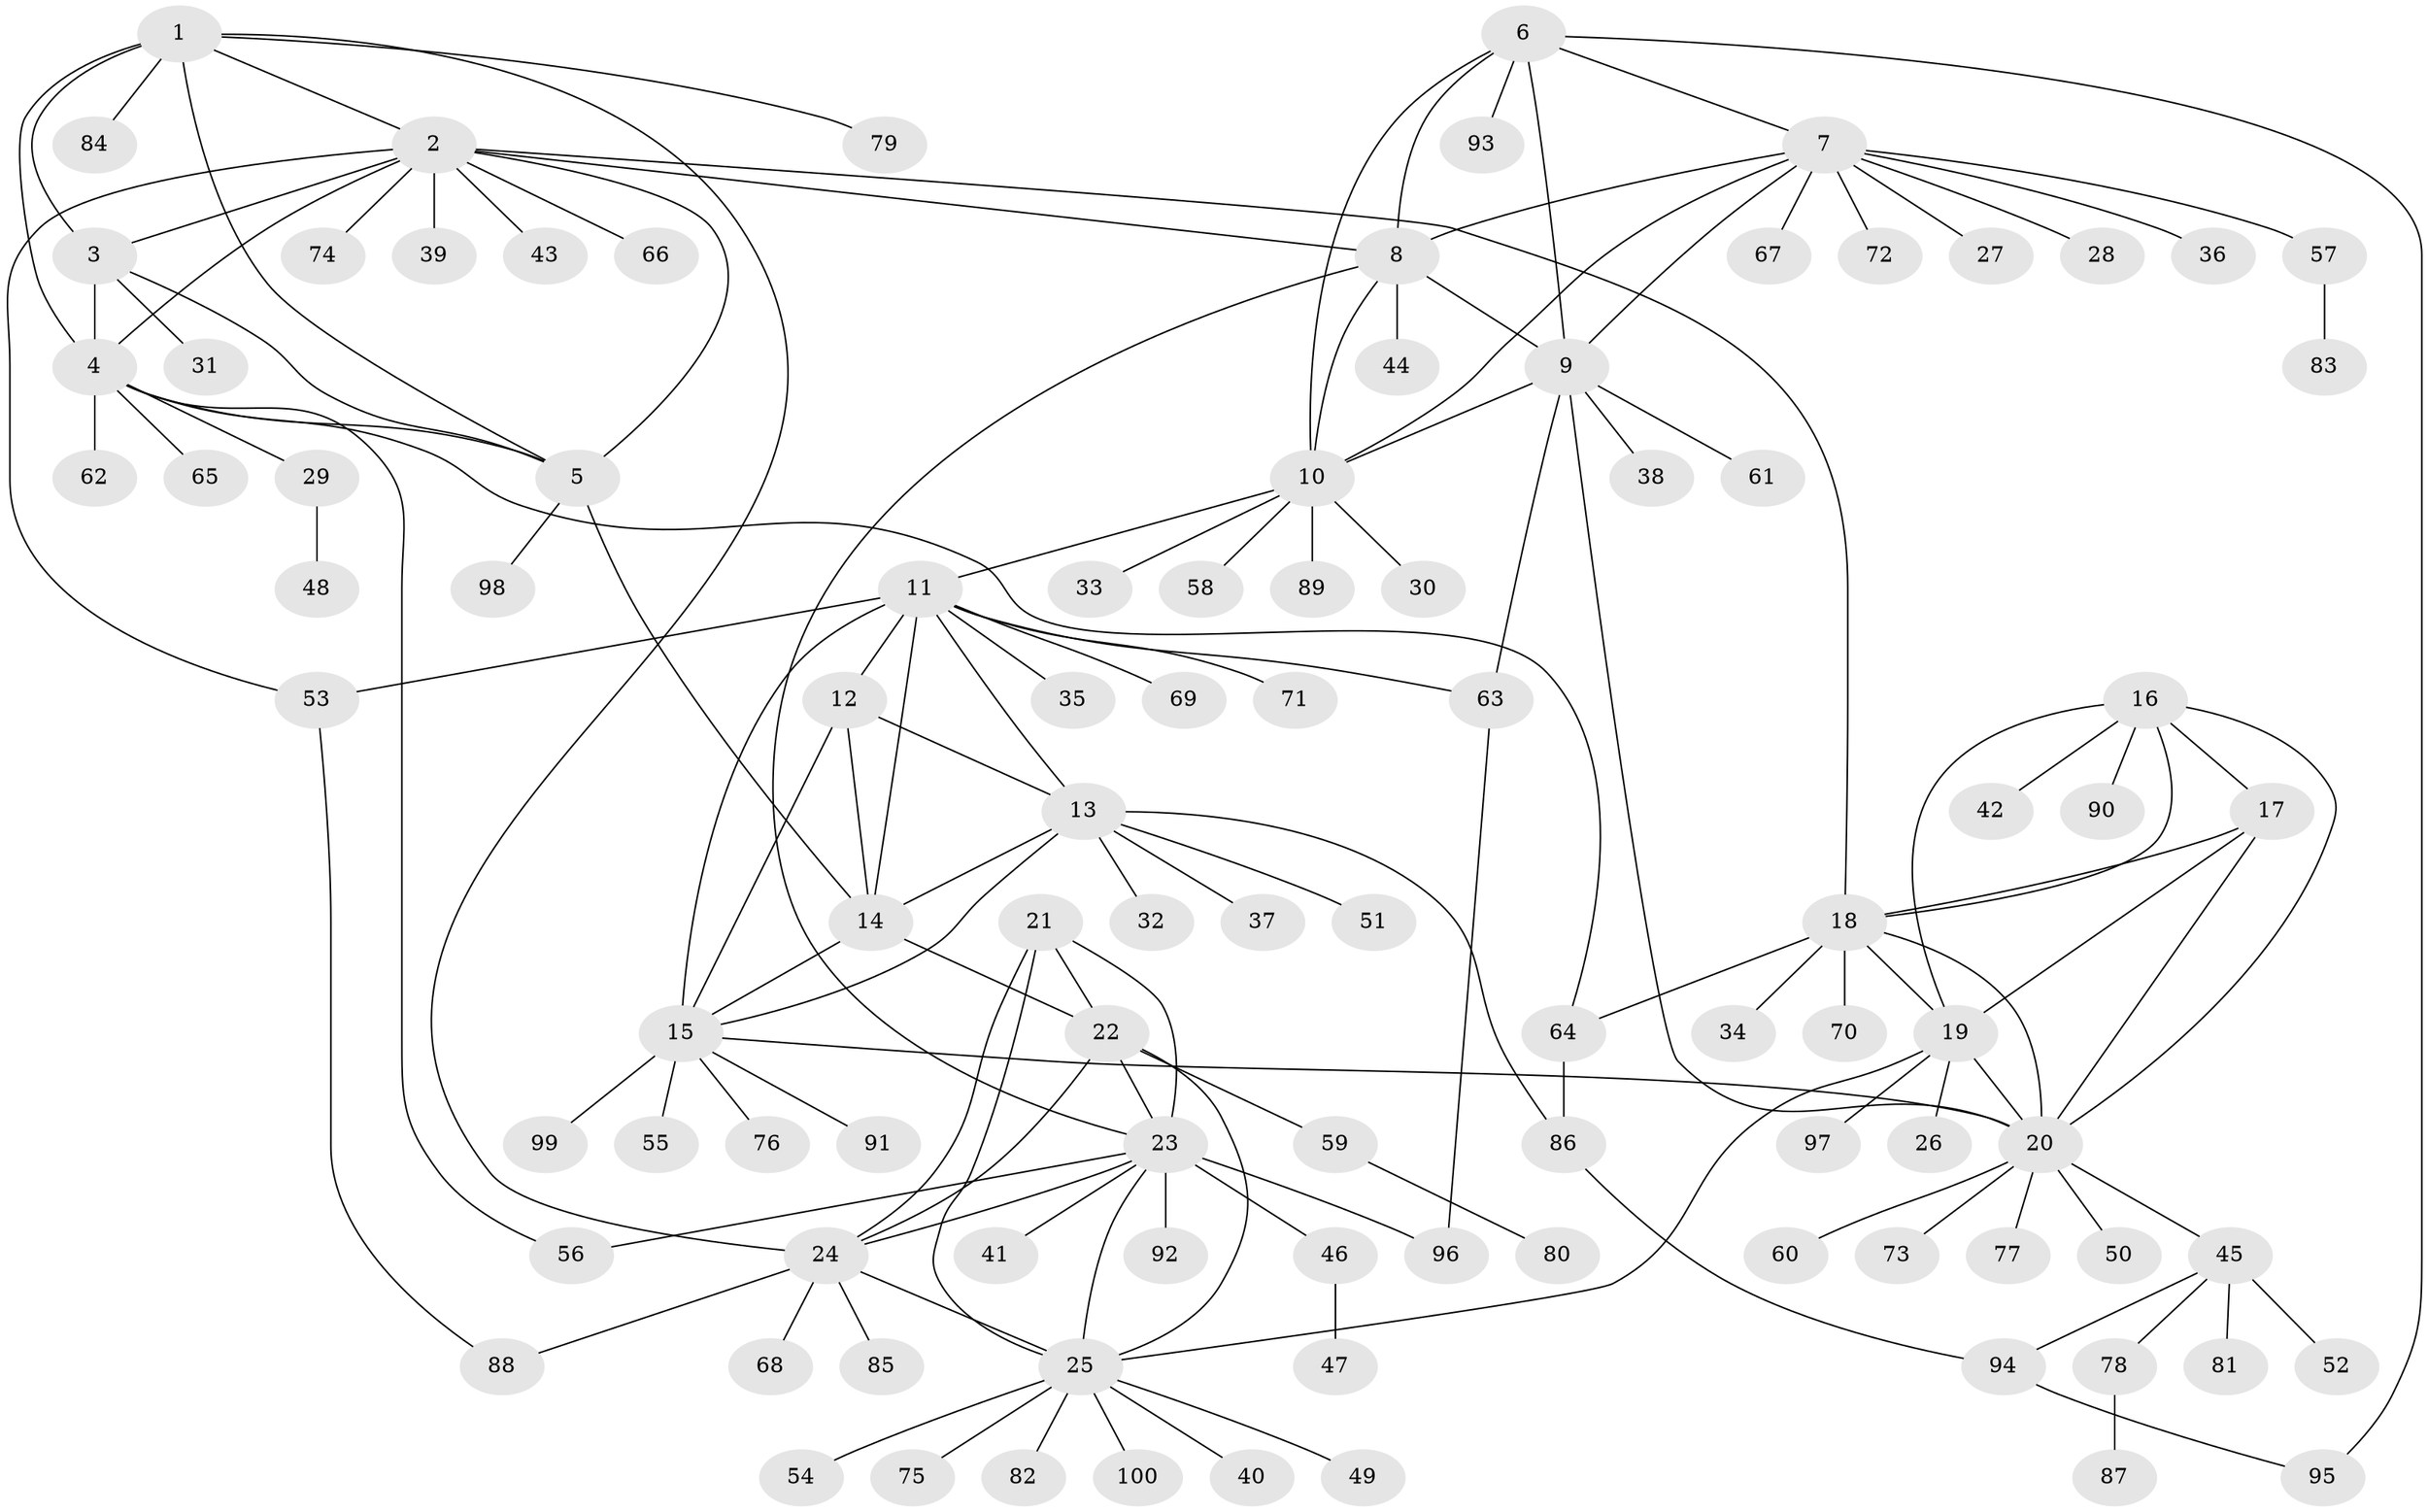 // Generated by graph-tools (version 1.1) at 2025/11/02/27/25 16:11:36]
// undirected, 100 vertices, 144 edges
graph export_dot {
graph [start="1"]
  node [color=gray90,style=filled];
  1;
  2;
  3;
  4;
  5;
  6;
  7;
  8;
  9;
  10;
  11;
  12;
  13;
  14;
  15;
  16;
  17;
  18;
  19;
  20;
  21;
  22;
  23;
  24;
  25;
  26;
  27;
  28;
  29;
  30;
  31;
  32;
  33;
  34;
  35;
  36;
  37;
  38;
  39;
  40;
  41;
  42;
  43;
  44;
  45;
  46;
  47;
  48;
  49;
  50;
  51;
  52;
  53;
  54;
  55;
  56;
  57;
  58;
  59;
  60;
  61;
  62;
  63;
  64;
  65;
  66;
  67;
  68;
  69;
  70;
  71;
  72;
  73;
  74;
  75;
  76;
  77;
  78;
  79;
  80;
  81;
  82;
  83;
  84;
  85;
  86;
  87;
  88;
  89;
  90;
  91;
  92;
  93;
  94;
  95;
  96;
  97;
  98;
  99;
  100;
  1 -- 2;
  1 -- 3;
  1 -- 4;
  1 -- 5;
  1 -- 24;
  1 -- 79;
  1 -- 84;
  2 -- 3;
  2 -- 4;
  2 -- 5;
  2 -- 8;
  2 -- 18;
  2 -- 39;
  2 -- 43;
  2 -- 53;
  2 -- 66;
  2 -- 74;
  3 -- 4;
  3 -- 5;
  3 -- 31;
  4 -- 5;
  4 -- 29;
  4 -- 56;
  4 -- 62;
  4 -- 64;
  4 -- 65;
  5 -- 14;
  5 -- 98;
  6 -- 7;
  6 -- 8;
  6 -- 9;
  6 -- 10;
  6 -- 93;
  6 -- 95;
  7 -- 8;
  7 -- 9;
  7 -- 10;
  7 -- 27;
  7 -- 28;
  7 -- 36;
  7 -- 57;
  7 -- 67;
  7 -- 72;
  8 -- 9;
  8 -- 10;
  8 -- 23;
  8 -- 44;
  9 -- 10;
  9 -- 20;
  9 -- 38;
  9 -- 61;
  9 -- 63;
  10 -- 11;
  10 -- 30;
  10 -- 33;
  10 -- 58;
  10 -- 89;
  11 -- 12;
  11 -- 13;
  11 -- 14;
  11 -- 15;
  11 -- 35;
  11 -- 53;
  11 -- 63;
  11 -- 69;
  11 -- 71;
  12 -- 13;
  12 -- 14;
  12 -- 15;
  13 -- 14;
  13 -- 15;
  13 -- 32;
  13 -- 37;
  13 -- 51;
  13 -- 86;
  14 -- 15;
  14 -- 22;
  15 -- 20;
  15 -- 55;
  15 -- 76;
  15 -- 91;
  15 -- 99;
  16 -- 17;
  16 -- 18;
  16 -- 19;
  16 -- 20;
  16 -- 42;
  16 -- 90;
  17 -- 18;
  17 -- 19;
  17 -- 20;
  18 -- 19;
  18 -- 20;
  18 -- 34;
  18 -- 64;
  18 -- 70;
  19 -- 20;
  19 -- 25;
  19 -- 26;
  19 -- 97;
  20 -- 45;
  20 -- 50;
  20 -- 60;
  20 -- 73;
  20 -- 77;
  21 -- 22;
  21 -- 23;
  21 -- 24;
  21 -- 25;
  22 -- 23;
  22 -- 24;
  22 -- 25;
  22 -- 59;
  23 -- 24;
  23 -- 25;
  23 -- 41;
  23 -- 46;
  23 -- 56;
  23 -- 92;
  23 -- 96;
  24 -- 25;
  24 -- 68;
  24 -- 85;
  24 -- 88;
  25 -- 40;
  25 -- 49;
  25 -- 54;
  25 -- 75;
  25 -- 82;
  25 -- 100;
  29 -- 48;
  45 -- 52;
  45 -- 78;
  45 -- 81;
  45 -- 94;
  46 -- 47;
  53 -- 88;
  57 -- 83;
  59 -- 80;
  63 -- 96;
  64 -- 86;
  78 -- 87;
  86 -- 94;
  94 -- 95;
}
